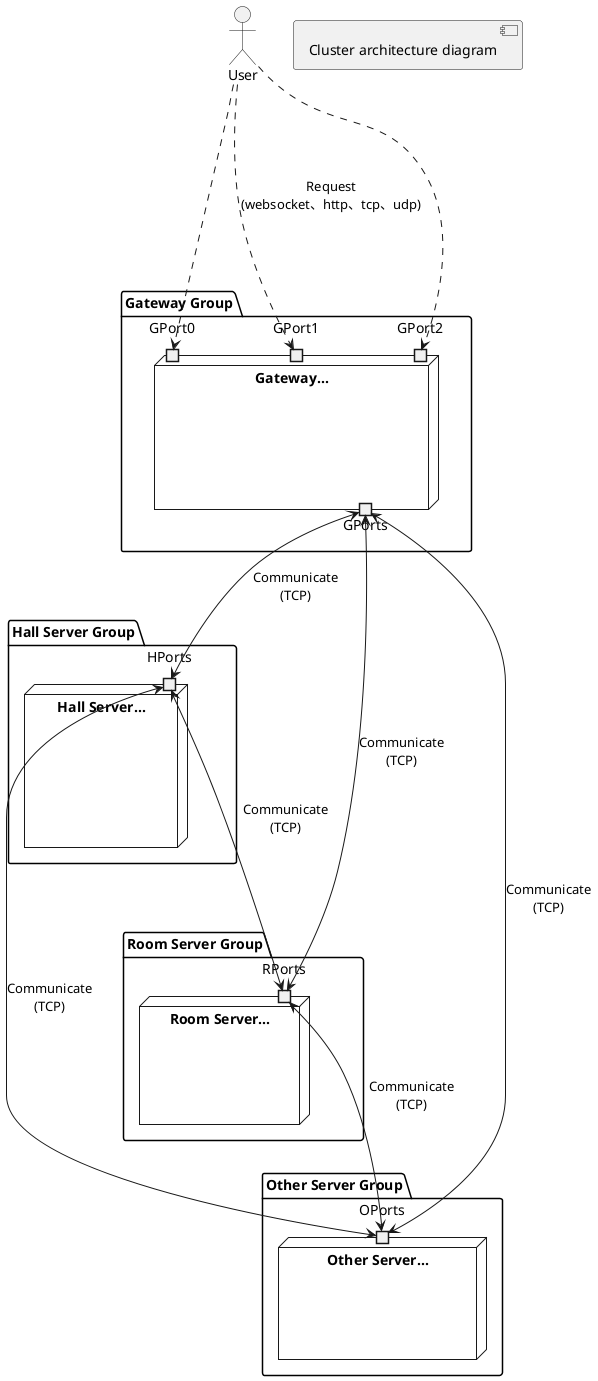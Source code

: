 @startuml
actor User
card [Cluster architecture diagram]
package "Gateway Group" {
    node "Gateway..."{
        portin GPort0
        portin GPort1
        portin GPort2
        portout GPorts
    }
 }
package "Hall Server Group" {
 node "Hall Server..."{
     portin HPorts
 }
}
package "Room Server Group" {
  node "Room Server..."{
      portin RPorts
  }
}
package "Other Server Group" {
  node "Other Server..."{
      portin OPorts
  }
}
User --[dashed]--> GPort0
User --[dashed]--> GPort1 : Request\n(websocket、http、tcp、udp)
User --[dashed]--> GPort2
GPorts <--> HPorts : Communicate\n(TCP)
GPorts <--> RPorts : Communicate\n(TCP)
HPorts <---> RPorts : Communicate\n(TCP)
GPorts <---> OPorts : Communicate\n(TCP)
HPorts <---> OPorts : Communicate\n(TCP)
RPorts <---> OPorts : Communicate\n(TCP)
@enduml